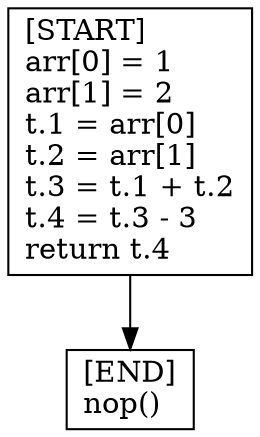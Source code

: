 digraph {
  node [shape=box]
  START [label="[START]\larr[0] = 1\larr[1] = 2\lt.1 = arr[0]\lt.2 = arr[1]\lt.3 = t.1 + t.2\lt.4 = t.3 - 3\lreturn t.4\l"];
  END [label="[END]\lnop()\l"];
  START -> END;
}
